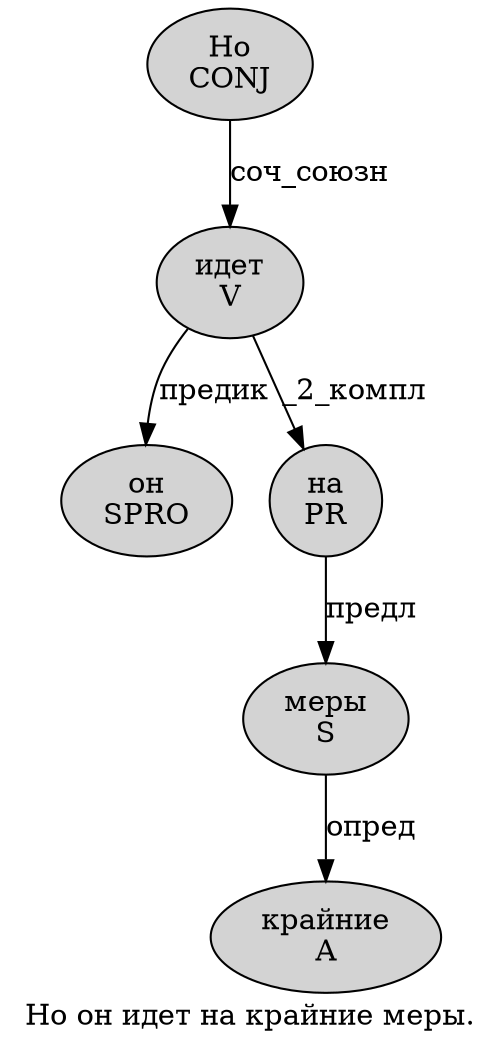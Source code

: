 digraph SENTENCE_1383 {
	graph [label="Но он идет на крайние меры."]
	node [style=filled]
		0 [label="Но
CONJ" color="" fillcolor=lightgray penwidth=1 shape=ellipse]
		1 [label="он
SPRO" color="" fillcolor=lightgray penwidth=1 shape=ellipse]
		2 [label="идет
V" color="" fillcolor=lightgray penwidth=1 shape=ellipse]
		3 [label="на
PR" color="" fillcolor=lightgray penwidth=1 shape=ellipse]
		4 [label="крайние
A" color="" fillcolor=lightgray penwidth=1 shape=ellipse]
		5 [label="меры
S" color="" fillcolor=lightgray penwidth=1 shape=ellipse]
			2 -> 1 [label="предик"]
			2 -> 3 [label="_2_компл"]
			0 -> 2 [label="соч_союзн"]
			3 -> 5 [label="предл"]
			5 -> 4 [label="опред"]
}